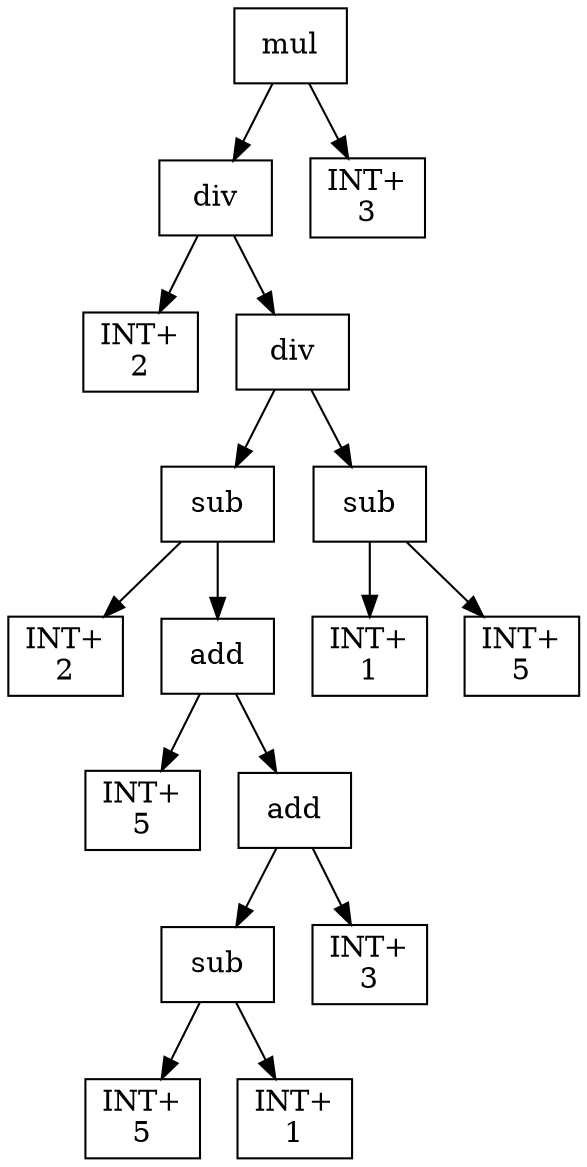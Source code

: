 digraph expr {
  node [shape=box];
  n1 [label="mul"];
  n2 [label="div"];
  n3 [label="INT+\n2"];
  n4 [label="div"];
  n5 [label="sub"];
  n6 [label="INT+\n2"];
  n7 [label="add"];
  n8 [label="INT+\n5"];
  n9 [label="add"];
  n10 [label="sub"];
  n11 [label="INT+\n5"];
  n12 [label="INT+\n1"];
  n10 -> n11;
  n10 -> n12;
  n13 [label="INT+\n3"];
  n9 -> n10;
  n9 -> n13;
  n7 -> n8;
  n7 -> n9;
  n5 -> n6;
  n5 -> n7;
  n14 [label="sub"];
  n15 [label="INT+\n1"];
  n16 [label="INT+\n5"];
  n14 -> n15;
  n14 -> n16;
  n4 -> n5;
  n4 -> n14;
  n2 -> n3;
  n2 -> n4;
  n17 [label="INT+\n3"];
  n1 -> n2;
  n1 -> n17;
}